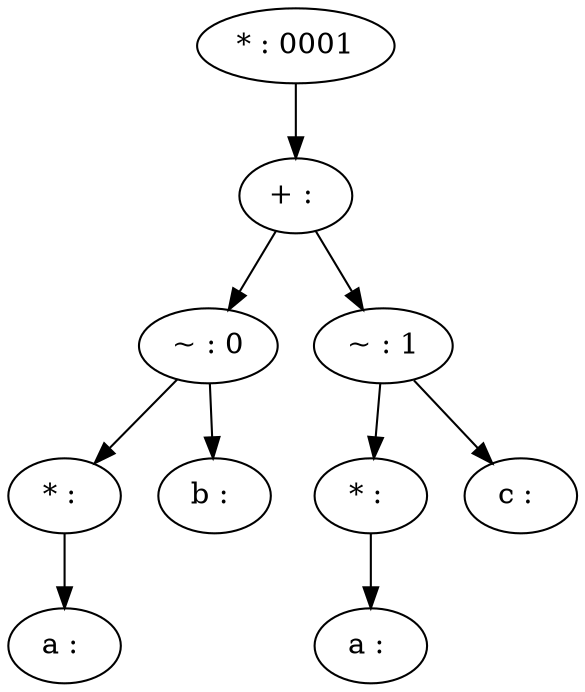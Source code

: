 // Iteration: 20
digraph {
	0 [label="* : 0001"]
	1 [label="+ : "]
	2 [label="~ : 0"]
	3 [label="* : "]
	4 [label="a : "]
	5 [label="b : "]
	6 [label="~ : 1"]
	7 [label="* : "]
	8 [label="a : "]
	9 [label="c : "]
	0 -> 1
	1 -> 2
	2 -> 3
	3 -> 4
	2 -> 5
	1 -> 6
	6 -> 7
	7 -> 8
	6 -> 9
}
